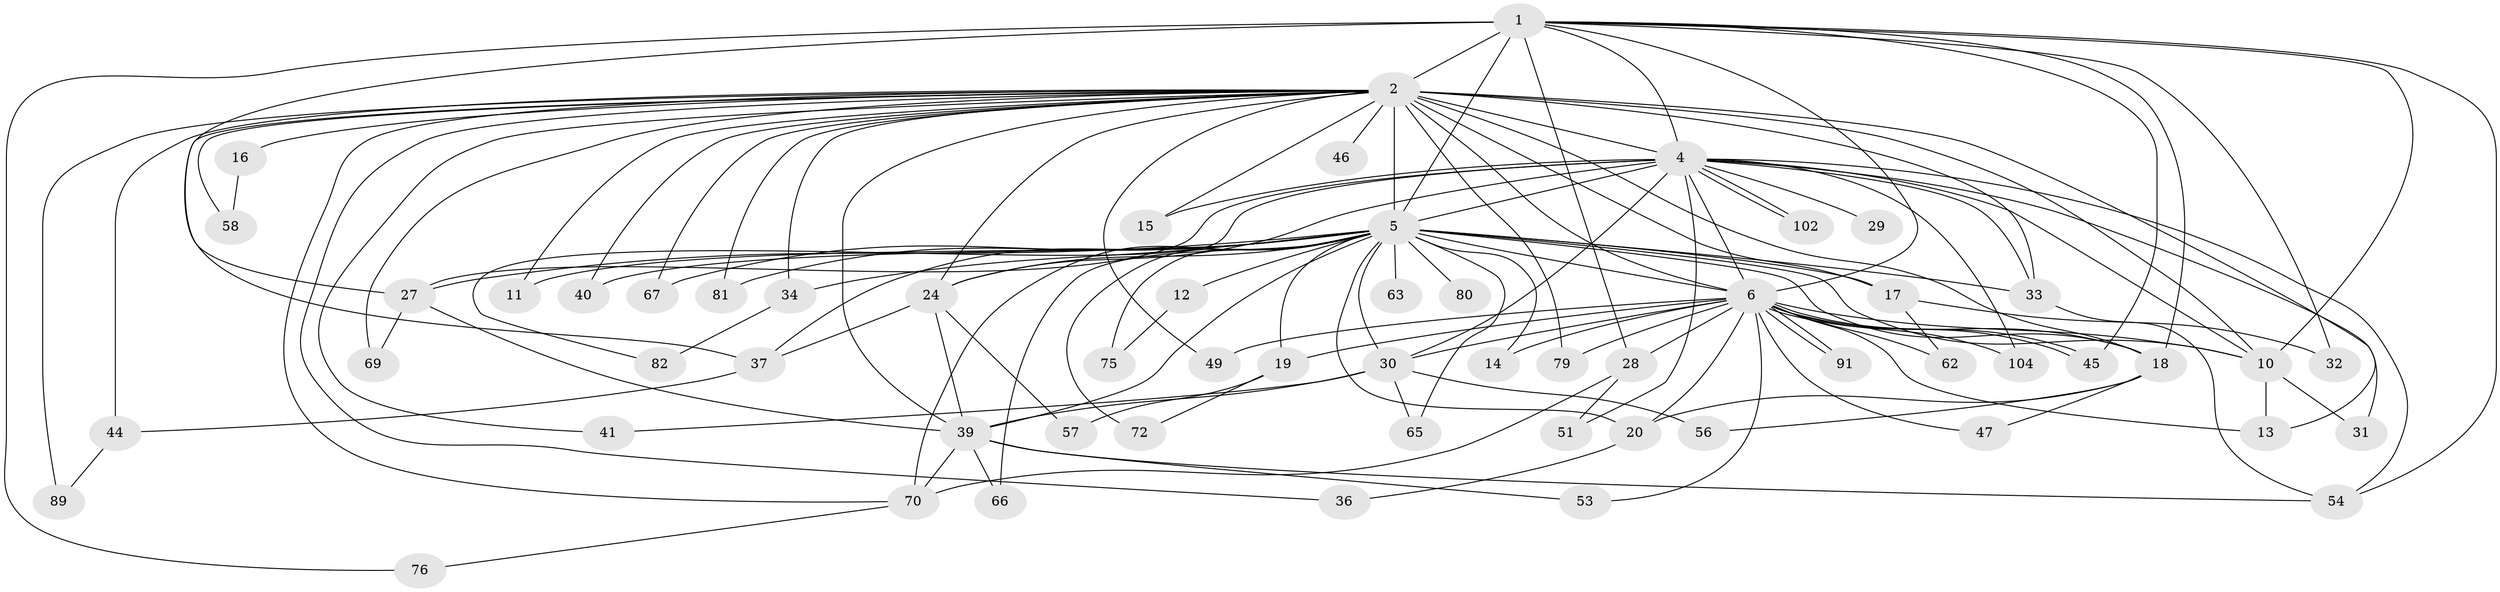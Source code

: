 // original degree distribution, {19: 0.01694915254237288, 20: 0.00847457627118644, 17: 0.00847457627118644, 23: 0.00847457627118644, 31: 0.01694915254237288, 21: 0.00847457627118644, 26: 0.00847457627118644, 12: 0.00847457627118644, 3: 0.211864406779661, 2: 0.5254237288135594, 4: 0.09322033898305085, 6: 0.01694915254237288, 5: 0.03389830508474576, 7: 0.03389830508474576}
// Generated by graph-tools (version 1.1) at 2025/13/03/09/25 04:13:56]
// undirected, 59 vertices, 132 edges
graph export_dot {
graph [start="1"]
  node [color=gray90,style=filled];
  1;
  2 [super="+101+38+23+85+3+25"];
  4 [super="+22+117"];
  5 [super="+43+95+108+96+115+87+26+78+7+86+74+71+9"];
  6 [super="+42"];
  10;
  11;
  12;
  13;
  14;
  15;
  16;
  17;
  18 [super="+21"];
  19 [super="+68"];
  20;
  24 [super="+64"];
  27 [super="+73"];
  28 [super="+105"];
  29;
  30;
  31;
  32;
  33;
  34 [super="+35"];
  36;
  37;
  39 [super="+52+55"];
  40;
  41;
  44;
  45 [super="+61"];
  46;
  47;
  49;
  51 [super="+92"];
  53;
  54 [super="+77+88"];
  56;
  57;
  58;
  62;
  63;
  65;
  66;
  67;
  69 [super="+109"];
  70;
  72;
  75;
  76;
  79;
  80;
  81;
  82;
  89;
  91;
  102;
  104;
  1 -- 2 [weight=5];
  1 -- 4;
  1 -- 5 [weight=4];
  1 -- 6;
  1 -- 10;
  1 -- 18;
  1 -- 27;
  1 -- 28;
  1 -- 32;
  1 -- 76;
  1 -- 45;
  1 -- 54;
  2 -- 4 [weight=5];
  2 -- 5 [weight=15];
  2 -- 6 [weight=4];
  2 -- 10 [weight=4];
  2 -- 24 [weight=2];
  2 -- 44;
  2 -- 46 [weight=2];
  2 -- 67;
  2 -- 37;
  2 -- 89 [weight=2];
  2 -- 79;
  2 -- 11 [weight=2];
  2 -- 69 [weight=2];
  2 -- 70;
  2 -- 15;
  2 -- 16;
  2 -- 17;
  2 -- 18;
  2 -- 81;
  2 -- 33;
  2 -- 34 [weight=2];
  2 -- 36;
  2 -- 40;
  2 -- 41;
  2 -- 49;
  2 -- 58;
  2 -- 39;
  2 -- 13;
  4 -- 5 [weight=4];
  4 -- 6 [weight=2];
  4 -- 10;
  4 -- 15;
  4 -- 24;
  4 -- 27;
  4 -- 29 [weight=2];
  4 -- 30;
  4 -- 31;
  4 -- 33;
  4 -- 51 [weight=2];
  4 -- 102;
  4 -- 102;
  4 -- 82;
  4 -- 104;
  4 -- 54;
  5 -- 6 [weight=6];
  5 -- 10 [weight=3];
  5 -- 12 [weight=2];
  5 -- 14 [weight=2];
  5 -- 17;
  5 -- 33 [weight=2];
  5 -- 34;
  5 -- 40;
  5 -- 66;
  5 -- 67;
  5 -- 72 [weight=2];
  5 -- 80 [weight=2];
  5 -- 81;
  5 -- 30;
  5 -- 24;
  5 -- 75 [weight=2];
  5 -- 20;
  5 -- 65;
  5 -- 11;
  5 -- 18;
  5 -- 19 [weight=2];
  5 -- 39 [weight=2];
  5 -- 63;
  5 -- 27;
  5 -- 70;
  5 -- 37;
  6 -- 10;
  6 -- 13;
  6 -- 14;
  6 -- 18 [weight=2];
  6 -- 19;
  6 -- 20;
  6 -- 28;
  6 -- 30;
  6 -- 45;
  6 -- 45;
  6 -- 49;
  6 -- 53;
  6 -- 62;
  6 -- 79;
  6 -- 91;
  6 -- 91;
  6 -- 104;
  6 -- 47;
  10 -- 13;
  10 -- 31;
  12 -- 75;
  16 -- 58;
  17 -- 32;
  17 -- 62;
  18 -- 20;
  18 -- 47;
  18 -- 56;
  19 -- 57;
  19 -- 72;
  20 -- 36;
  24 -- 37;
  24 -- 57;
  24 -- 39;
  27 -- 69;
  27 -- 39;
  28 -- 51;
  28 -- 70;
  30 -- 39;
  30 -- 41;
  30 -- 56;
  30 -- 65;
  33 -- 54;
  34 -- 82;
  37 -- 44;
  39 -- 53;
  39 -- 70;
  39 -- 54;
  39 -- 66;
  44 -- 89;
  70 -- 76;
}
